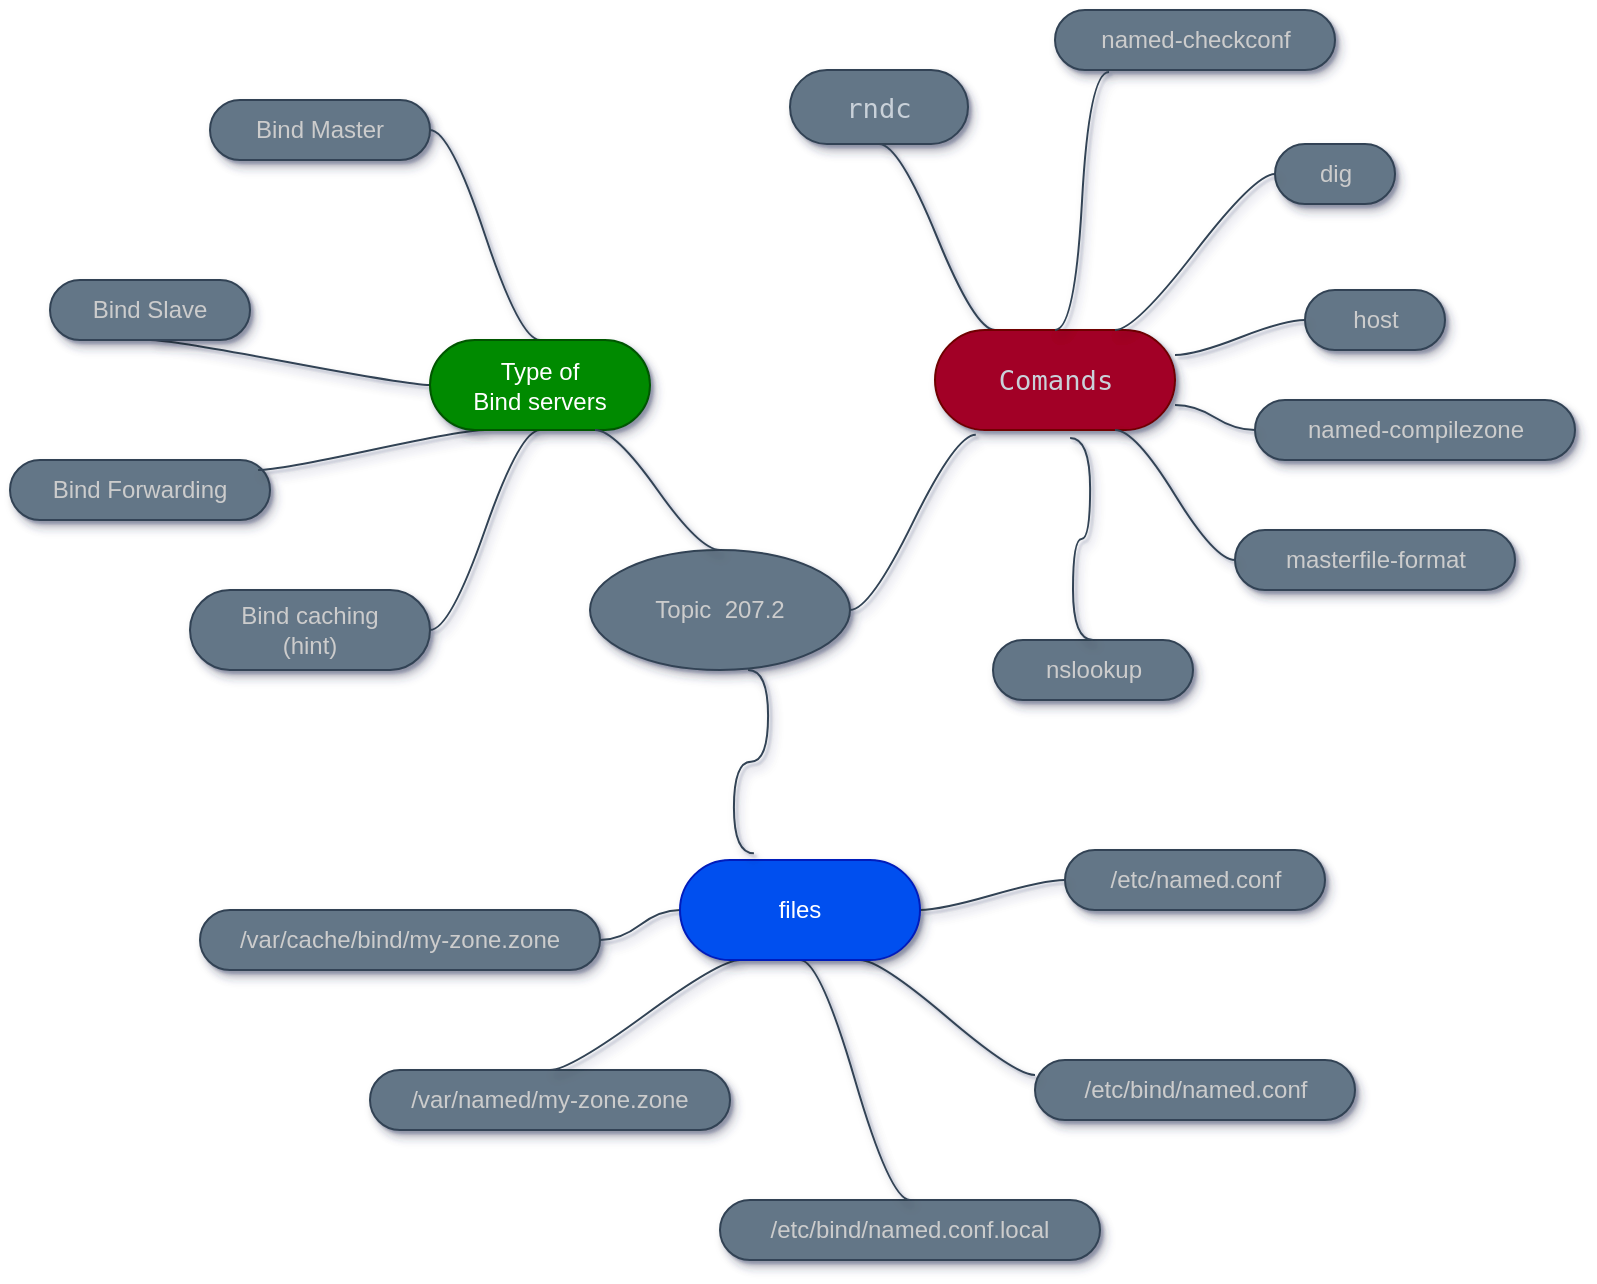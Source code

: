 <mxfile>
    <diagram id="bvMxqJy8REenpndCrTQX" name="Page-1">
        <mxGraphModel dx="1054" dy="1674" grid="1" gridSize="10" guides="1" tooltips="1" connect="1" arrows="1" fold="1" page="1" pageScale="1" pageWidth="850" pageHeight="1100" background="none" math="0" shadow="1">
            <root>
                <mxCell id="0"/>
                <mxCell id="1" parent="0"/>
                <mxCell id="8" value="Topic&amp;nbsp; 207.2" style="ellipse;whiteSpace=wrap;html=1;align=center;treeFolding=1;treeMoving=1;newEdgeStyle={&quot;edgeStyle&quot;:&quot;entityRelationEdgeStyle&quot;,&quot;startArrow&quot;:&quot;none&quot;,&quot;endArrow&quot;:&quot;none&quot;,&quot;segment&quot;:10,&quot;curved&quot;:1};fillColor=#647687;fontColor=#CCCCCC;strokeColor=#314354;shadow=1;sketch=0;" parent="1" vertex="1">
                    <mxGeometry x="320" y="-515" width="130" height="60" as="geometry"/>
                </mxCell>
                <mxCell id="74" value="Bind caching&lt;br&gt;(hint)" style="whiteSpace=wrap;html=1;rounded=1;arcSize=50;align=center;verticalAlign=middle;strokeWidth=1;autosize=1;spacing=4;treeFolding=1;treeMoving=1;newEdgeStyle={&quot;edgeStyle&quot;:&quot;entityRelationEdgeStyle&quot;,&quot;startArrow&quot;:&quot;none&quot;,&quot;endArrow&quot;:&quot;none&quot;,&quot;segment&quot;:10,&quot;curved&quot;:1};fillColor=#647687;fontColor=#CCCCCC;strokeColor=#314354;shadow=1;sketch=0;" parent="1" vertex="1">
                    <mxGeometry x="120" y="-495" width="120" height="40" as="geometry"/>
                </mxCell>
                <mxCell id="75" value="" style="edgeStyle=entityRelationEdgeStyle;startArrow=none;endArrow=none;segment=10;curved=1;exitX=0.5;exitY=1;exitDx=0;exitDy=0;fillColor=#647687;strokeColor=#314354;shadow=1;fontColor=#CCCCCC;sketch=0;entryX=1;entryY=0.5;entryDx=0;entryDy=0;" parent="1" source="109" target="74" edge="1">
                    <mxGeometry relative="1" as="geometry">
                        <mxPoint x="329.02" y="-415" as="sourcePoint"/>
                    </mxGeometry>
                </mxCell>
                <mxCell id="78" value="&lt;pre style=&quot;box-sizing: border-box ; font-family: , , &amp;quot;sf mono&amp;quot; , &amp;quot;menlo&amp;quot; , &amp;quot;consolas&amp;quot; , &amp;quot;liberation mono&amp;quot; , monospace ; font-size: 13.6px ; margin-top: 0px ; margin-bottom: 0px ; overflow-wrap: normal ; padding: 16px ; overflow: auto ; line-height: 1.45 ; border-radius: 6px ; word-break: normal ; color: rgb(201 , 209 , 217)&quot;&gt;rndc&lt;/pre&gt;" style="whiteSpace=wrap;html=1;rounded=1;arcSize=50;align=center;verticalAlign=middle;strokeWidth=1;autosize=1;spacing=4;treeFolding=1;treeMoving=1;newEdgeStyle={&quot;edgeStyle&quot;:&quot;entityRelationEdgeStyle&quot;,&quot;startArrow&quot;:&quot;none&quot;,&quot;endArrow&quot;:&quot;none&quot;,&quot;segment&quot;:10,&quot;curved&quot;:1};fillColor=#647687;fontColor=#CCCCCC;strokeColor=#314354;shadow=1;sketch=0;" parent="1" vertex="1">
                    <mxGeometry x="420" y="-755" width="89" height="37" as="geometry"/>
                </mxCell>
                <mxCell id="79" value="" style="edgeStyle=entityRelationEdgeStyle;startArrow=none;endArrow=none;segment=10;curved=1;exitX=0.25;exitY=0;exitDx=0;exitDy=0;fillColor=#647687;strokeColor=#314354;fontColor=#CCCCCC;shadow=1;sketch=0;entryX=0.5;entryY=1;entryDx=0;entryDy=0;" parent="1" source="83" target="78" edge="1">
                    <mxGeometry relative="1" as="geometry">
                        <mxPoint x="522.5" y="-480" as="sourcePoint"/>
                    </mxGeometry>
                </mxCell>
                <mxCell id="82" value="" style="edgeStyle=entityRelationEdgeStyle;startArrow=none;endArrow=none;segment=10;curved=1;fillColor=#647687;strokeColor=#314354;shadow=1;fontColor=#CCCCCC;sketch=0;entryX=0.5;entryY=1;entryDx=0;entryDy=0;" parent="1" source="109" target="106" edge="1">
                    <mxGeometry relative="1" as="geometry">
                        <mxPoint x="490" y="-435" as="sourcePoint"/>
                        <mxPoint x="180" y="-570" as="targetPoint"/>
                    </mxGeometry>
                </mxCell>
                <mxCell id="83" value="&lt;pre style=&quot;box-sizing: border-box ; font-family: , , &amp;quot;sf mono&amp;quot; , &amp;quot;menlo&amp;quot; , &amp;quot;consolas&amp;quot; , &amp;quot;liberation mono&amp;quot; , monospace ; font-size: 13.6px ; margin-top: 0px ; margin-bottom: 0px ; overflow-wrap: normal ; padding: 16px ; overflow: auto ; line-height: 1.45 ; border-radius: 6px ; word-break: normal ; color: rgb(201 , 209 , 217)&quot;&gt;Comands&lt;/pre&gt;" style="whiteSpace=wrap;html=1;rounded=1;arcSize=50;align=center;verticalAlign=middle;strokeWidth=1;autosize=1;spacing=4;treeFolding=1;treeMoving=1;newEdgeStyle={&quot;edgeStyle&quot;:&quot;entityRelationEdgeStyle&quot;,&quot;startArrow&quot;:&quot;none&quot;,&quot;endArrow&quot;:&quot;none&quot;,&quot;segment&quot;:10,&quot;curved&quot;:1};fillColor=#a20025;fontColor=#ffffff;strokeColor=#6F0000;shadow=1;sketch=0;" parent="1" vertex="1">
                    <mxGeometry x="492.5" y="-625" width="120" height="50" as="geometry"/>
                </mxCell>
                <mxCell id="84" value="" style="edgeStyle=entityRelationEdgeStyle;startArrow=none;endArrow=none;segment=10;curved=1;fillColor=#647687;strokeColor=#314354;shadow=1;fontColor=#CCCCCC;sketch=0;entryX=0.17;entryY=1.047;entryDx=0;entryDy=0;entryPerimeter=0;" parent="1" source="8" target="83" edge="1">
                    <mxGeometry relative="1" as="geometry">
                        <mxPoint x="400.962" y="-456.213" as="sourcePoint"/>
                    </mxGeometry>
                </mxCell>
                <mxCell id="85" value="/var/named/my-zone.zone" style="whiteSpace=wrap;html=1;rounded=1;arcSize=50;align=center;verticalAlign=middle;strokeWidth=1;autosize=1;spacing=4;treeFolding=1;treeMoving=1;newEdgeStyle={&quot;edgeStyle&quot;:&quot;entityRelationEdgeStyle&quot;,&quot;startArrow&quot;:&quot;none&quot;,&quot;endArrow&quot;:&quot;none&quot;,&quot;segment&quot;:10,&quot;curved&quot;:1};fillColor=#647687;fontColor=#CCCCCC;strokeColor=#314354;shadow=1;sketch=0;" parent="1" vertex="1">
                    <mxGeometry x="210" y="-255" width="180" height="30" as="geometry"/>
                </mxCell>
                <mxCell id="86" value="" style="edgeStyle=entityRelationEdgeStyle;startArrow=none;endArrow=none;segment=10;curved=1;exitX=0.25;exitY=1;exitDx=0;exitDy=0;fillColor=#647687;strokeColor=#314354;shadow=1;fontColor=#CCCCCC;sketch=0;entryX=0.5;entryY=0;entryDx=0;entryDy=0;" parent="1" source="119" target="85" edge="1">
                    <mxGeometry relative="1" as="geometry">
                        <mxPoint x="400.962" y="-456.213" as="sourcePoint"/>
                    </mxGeometry>
                </mxCell>
                <mxCell id="88" value="dig" style="whiteSpace=wrap;html=1;rounded=1;arcSize=50;align=center;verticalAlign=middle;strokeWidth=1;autosize=1;spacing=4;treeFolding=1;treeMoving=1;newEdgeStyle={&quot;edgeStyle&quot;:&quot;entityRelationEdgeStyle&quot;,&quot;startArrow&quot;:&quot;none&quot;,&quot;endArrow&quot;:&quot;none&quot;,&quot;segment&quot;:10,&quot;curved&quot;:1};fillColor=#647687;fontColor=#CCCCCC;strokeColor=#314354;shadow=1;sketch=0;" parent="1" vertex="1">
                    <mxGeometry x="662.5" y="-718" width="60" height="30" as="geometry"/>
                </mxCell>
                <mxCell id="89" value="" style="edgeStyle=entityRelationEdgeStyle;startArrow=none;endArrow=none;segment=10;curved=1;exitX=0.75;exitY=0;exitDx=0;exitDy=0;fillColor=#647687;strokeColor=#314354;shadow=1;fontColor=#CCCCCC;sketch=0;" parent="1" source="83" target="88" edge="1">
                    <mxGeometry relative="1" as="geometry">
                        <mxPoint x="412.502" y="-346.213" as="sourcePoint"/>
                    </mxGeometry>
                </mxCell>
                <mxCell id="93" value="named-checkconf" style="whiteSpace=wrap;html=1;rounded=1;arcSize=50;align=center;verticalAlign=middle;strokeWidth=1;autosize=1;spacing=4;treeFolding=1;treeMoving=1;newEdgeStyle={&quot;edgeStyle&quot;:&quot;entityRelationEdgeStyle&quot;,&quot;startArrow&quot;:&quot;none&quot;,&quot;endArrow&quot;:&quot;none&quot;,&quot;segment&quot;:10,&quot;curved&quot;:1};fillColor=#647687;fontColor=#CCCCCC;strokeColor=#314354;shadow=1;sketch=0;" parent="1" vertex="1">
                    <mxGeometry x="552.5" y="-785" width="140" height="30" as="geometry"/>
                </mxCell>
                <mxCell id="94" value="" style="edgeStyle=entityRelationEdgeStyle;startArrow=none;endArrow=none;segment=10;curved=1;exitX=0.5;exitY=0;exitDx=0;exitDy=0;fillColor=#647687;strokeColor=#314354;shadow=1;fontColor=#CCCCCC;sketch=0;entryX=0.193;entryY=1.033;entryDx=0;entryDy=0;entryPerimeter=0;" parent="1" source="83" target="93" edge="1">
                    <mxGeometry relative="1" as="geometry">
                        <mxPoint x="433.462" y="-461.213" as="sourcePoint"/>
                    </mxGeometry>
                </mxCell>
                <mxCell id="96" value="host" style="whiteSpace=wrap;html=1;rounded=1;arcSize=50;align=center;verticalAlign=middle;strokeWidth=1;autosize=1;spacing=4;treeFolding=1;treeMoving=1;newEdgeStyle={&quot;edgeStyle&quot;:&quot;entityRelationEdgeStyle&quot;,&quot;startArrow&quot;:&quot;none&quot;,&quot;endArrow&quot;:&quot;none&quot;,&quot;segment&quot;:10,&quot;curved&quot;:1};fillColor=#647687;fontColor=#CCCCCC;strokeColor=#314354;shadow=1;sketch=0;" parent="1" vertex="1">
                    <mxGeometry x="677.5" y="-645" width="70" height="30" as="geometry"/>
                </mxCell>
                <mxCell id="97" value="" style="edgeStyle=entityRelationEdgeStyle;startArrow=none;endArrow=none;segment=10;curved=1;exitX=1;exitY=0.25;exitDx=0;exitDy=0;fillColor=#647687;strokeColor=#314354;shadow=1;fontColor=#CCCCCC;sketch=0;entryX=0;entryY=0.5;entryDx=0;entryDy=0;" parent="1" source="83" target="96" edge="1">
                    <mxGeometry relative="1" as="geometry">
                        <mxPoint x="423.462" y="-471.213" as="sourcePoint"/>
                    </mxGeometry>
                </mxCell>
                <mxCell id="99" value="/var/cache/bind/my-zone.zone" style="whiteSpace=wrap;html=1;rounded=1;arcSize=50;align=center;verticalAlign=middle;strokeWidth=1;autosize=1;spacing=4;treeFolding=1;treeMoving=1;newEdgeStyle={&quot;edgeStyle&quot;:&quot;entityRelationEdgeStyle&quot;,&quot;startArrow&quot;:&quot;none&quot;,&quot;endArrow&quot;:&quot;none&quot;,&quot;segment&quot;:10,&quot;curved&quot;:1};fillColor=#647687;fontColor=#CCCCCC;strokeColor=#314354;shadow=1;sketch=0;" parent="1" vertex="1">
                    <mxGeometry x="125" y="-335" width="200" height="30" as="geometry"/>
                </mxCell>
                <mxCell id="100" value="" style="edgeStyle=entityRelationEdgeStyle;startArrow=none;endArrow=none;segment=10;curved=1;fillColor=#647687;strokeColor=#314354;shadow=1;fontColor=#CCCCCC;sketch=0;entryX=1;entryY=0.5;entryDx=0;entryDy=0;" parent="1" source="119" target="99" edge="1">
                    <mxGeometry relative="1" as="geometry">
                        <mxPoint x="320" y="-465" as="sourcePoint"/>
                    </mxGeometry>
                </mxCell>
                <mxCell id="102" value="Bind Forwarding" style="whiteSpace=wrap;html=1;rounded=1;arcSize=50;align=center;verticalAlign=middle;strokeWidth=1;autosize=1;spacing=4;treeFolding=1;treeMoving=1;newEdgeStyle={&quot;edgeStyle&quot;:&quot;entityRelationEdgeStyle&quot;,&quot;startArrow&quot;:&quot;none&quot;,&quot;endArrow&quot;:&quot;none&quot;,&quot;segment&quot;:10,&quot;curved&quot;:1};fillColor=#647687;fontColor=#CCCCCC;strokeColor=#314354;shadow=1;sketch=0;" parent="1" vertex="1">
                    <mxGeometry x="30" y="-560" width="130" height="30" as="geometry"/>
                </mxCell>
                <mxCell id="103" value="" style="edgeStyle=entityRelationEdgeStyle;startArrow=none;endArrow=none;segment=10;curved=1;exitX=0.25;exitY=1;exitDx=0;exitDy=0;fillColor=#647687;strokeColor=#314354;shadow=1;fontColor=#CCCCCC;sketch=0;entryX=0.954;entryY=0.167;entryDx=0;entryDy=0;entryPerimeter=0;" parent="1" source="109" target="102" edge="1">
                    <mxGeometry relative="1" as="geometry">
                        <mxPoint x="330" y="-455" as="sourcePoint"/>
                    </mxGeometry>
                </mxCell>
                <mxCell id="104" value="Bind Master" style="whiteSpace=wrap;html=1;rounded=1;arcSize=50;align=center;verticalAlign=middle;strokeWidth=1;autosize=1;spacing=4;treeFolding=1;treeMoving=1;newEdgeStyle={&quot;edgeStyle&quot;:&quot;entityRelationEdgeStyle&quot;,&quot;startArrow&quot;:&quot;none&quot;,&quot;endArrow&quot;:&quot;none&quot;,&quot;segment&quot;:10,&quot;curved&quot;:1};fillColor=#647687;fontColor=#CCCCCC;strokeColor=#314354;shadow=1;sketch=0;" parent="1" vertex="1">
                    <mxGeometry x="130" y="-740" width="110" height="30" as="geometry"/>
                </mxCell>
                <mxCell id="105" value="" style="edgeStyle=entityRelationEdgeStyle;startArrow=none;endArrow=none;segment=10;curved=1;exitX=0.5;exitY=0;exitDx=0;exitDy=0;fillColor=#647687;strokeColor=#314354;shadow=1;fontColor=#CCCCCC;sketch=0;entryX=1;entryY=0.5;entryDx=0;entryDy=0;" parent="1" source="109" target="104" edge="1">
                    <mxGeometry relative="1" as="geometry">
                        <mxPoint x="340" y="-445" as="sourcePoint"/>
                    </mxGeometry>
                </mxCell>
                <mxCell id="106" value="Bind Slave" style="whiteSpace=wrap;html=1;rounded=1;arcSize=50;align=center;verticalAlign=middle;strokeWidth=1;autosize=1;spacing=4;treeFolding=1;treeMoving=1;newEdgeStyle={&quot;edgeStyle&quot;:&quot;entityRelationEdgeStyle&quot;,&quot;startArrow&quot;:&quot;none&quot;,&quot;endArrow&quot;:&quot;none&quot;,&quot;segment&quot;:10,&quot;curved&quot;:1};fillColor=#647687;fontColor=#CCCCCC;strokeColor=#314354;shadow=1;sketch=0;" parent="1" vertex="1">
                    <mxGeometry x="50" y="-650" width="100" height="30" as="geometry"/>
                </mxCell>
                <mxCell id="109" value="Type of&lt;br&gt;Bind servers" style="whiteSpace=wrap;html=1;rounded=1;arcSize=50;align=center;verticalAlign=middle;strokeWidth=1;autosize=1;spacing=4;treeFolding=1;treeMoving=1;newEdgeStyle={&quot;edgeStyle&quot;:&quot;entityRelationEdgeStyle&quot;,&quot;startArrow&quot;:&quot;none&quot;,&quot;endArrow&quot;:&quot;none&quot;,&quot;segment&quot;:10,&quot;curved&quot;:1};fillColor=#008a00;fontColor=#ffffff;strokeColor=#005700;shadow=1;sketch=0;" parent="1" vertex="1">
                    <mxGeometry x="240" y="-620" width="110" height="45" as="geometry"/>
                </mxCell>
                <mxCell id="112" value="" style="edgeStyle=entityRelationEdgeStyle;startArrow=none;endArrow=none;segment=10;curved=1;exitX=0.75;exitY=1;exitDx=0;exitDy=0;fillColor=#647687;strokeColor=#314354;shadow=1;fontColor=#CCCCCC;sketch=0;entryX=0.5;entryY=0;entryDx=0;entryDy=0;" parent="1" source="109" target="8" edge="1">
                    <mxGeometry relative="1" as="geometry">
                        <mxPoint x="395" y="-445" as="sourcePoint"/>
                        <mxPoint x="290" y="-325" as="targetPoint"/>
                    </mxGeometry>
                </mxCell>
                <mxCell id="113" value="/etc/bind/named.conf" style="whiteSpace=wrap;html=1;rounded=1;arcSize=50;align=center;verticalAlign=middle;strokeWidth=1;autosize=1;spacing=4;treeFolding=1;treeMoving=1;newEdgeStyle={&quot;edgeStyle&quot;:&quot;entityRelationEdgeStyle&quot;,&quot;startArrow&quot;:&quot;none&quot;,&quot;endArrow&quot;:&quot;none&quot;,&quot;segment&quot;:10,&quot;curved&quot;:1};fillColor=#647687;fontColor=#CCCCCC;strokeColor=#314354;shadow=1;sketch=0;" parent="1" vertex="1">
                    <mxGeometry x="542.5" y="-260" width="160" height="30" as="geometry"/>
                </mxCell>
                <mxCell id="114" value="" style="edgeStyle=entityRelationEdgeStyle;startArrow=none;endArrow=none;segment=10;curved=1;exitX=0.75;exitY=1;exitDx=0;exitDy=0;fillColor=#647687;strokeColor=#314354;shadow=1;fontColor=#CCCCCC;sketch=0;entryX=0;entryY=0.25;entryDx=0;entryDy=0;" parent="1" source="119" target="113" edge="1">
                    <mxGeometry relative="1" as="geometry">
                        <mxPoint x="395" y="-445" as="sourcePoint"/>
                    </mxGeometry>
                </mxCell>
                <mxCell id="115" value="/etc/bind/named.conf.local" style="whiteSpace=wrap;html=1;rounded=1;arcSize=50;align=center;verticalAlign=middle;strokeWidth=1;autosize=1;spacing=4;treeFolding=1;treeMoving=1;newEdgeStyle={&quot;edgeStyle&quot;:&quot;entityRelationEdgeStyle&quot;,&quot;startArrow&quot;:&quot;none&quot;,&quot;endArrow&quot;:&quot;none&quot;,&quot;segment&quot;:10,&quot;curved&quot;:1};fillColor=#647687;fontColor=#CCCCCC;strokeColor=#314354;shadow=1;sketch=0;" parent="1" vertex="1">
                    <mxGeometry x="385" y="-190" width="190" height="30" as="geometry"/>
                </mxCell>
                <mxCell id="116" value="" style="edgeStyle=entityRelationEdgeStyle;startArrow=none;endArrow=none;segment=10;curved=1;exitX=0.5;exitY=1;exitDx=0;exitDy=0;fillColor=#647687;strokeColor=#314354;shadow=1;fontColor=#CCCCCC;sketch=0;entryX=0.5;entryY=0;entryDx=0;entryDy=0;" parent="1" source="119" target="115" edge="1">
                    <mxGeometry relative="1" as="geometry">
                        <mxPoint x="405" y="-435" as="sourcePoint"/>
                    </mxGeometry>
                </mxCell>
                <mxCell id="117" value="/etc/named.conf" style="whiteSpace=wrap;html=1;rounded=1;arcSize=50;align=center;verticalAlign=middle;strokeWidth=1;autosize=1;spacing=4;treeFolding=1;treeMoving=1;newEdgeStyle={&quot;edgeStyle&quot;:&quot;entityRelationEdgeStyle&quot;,&quot;startArrow&quot;:&quot;none&quot;,&quot;endArrow&quot;:&quot;none&quot;,&quot;segment&quot;:10,&quot;curved&quot;:1};fillColor=#647687;fontColor=#CCCCCC;strokeColor=#314354;shadow=1;sketch=0;" parent="1" vertex="1">
                    <mxGeometry x="557.5" y="-365" width="130" height="30" as="geometry"/>
                </mxCell>
                <mxCell id="118" value="" style="edgeStyle=entityRelationEdgeStyle;startArrow=none;endArrow=none;segment=10;curved=1;fillColor=#647687;strokeColor=#314354;shadow=1;fontColor=#CCCCCC;sketch=0;" parent="1" source="119" target="117" edge="1">
                    <mxGeometry relative="1" as="geometry">
                        <mxPoint x="415" y="-425" as="sourcePoint"/>
                    </mxGeometry>
                </mxCell>
                <mxCell id="119" value="files" style="whiteSpace=wrap;html=1;rounded=1;arcSize=50;align=center;verticalAlign=middle;strokeWidth=1;autosize=1;spacing=4;treeFolding=1;treeMoving=1;newEdgeStyle={&quot;edgeStyle&quot;:&quot;entityRelationEdgeStyle&quot;,&quot;startArrow&quot;:&quot;none&quot;,&quot;endArrow&quot;:&quot;none&quot;,&quot;segment&quot;:10,&quot;curved&quot;:1};fillColor=#0050ef;fontColor=#ffffff;strokeColor=#001DBC;shadow=1;sketch=0;" parent="1" vertex="1">
                    <mxGeometry x="365" y="-360" width="120" height="50" as="geometry"/>
                </mxCell>
                <mxCell id="120" value="" style="edgeStyle=entityRelationEdgeStyle;startArrow=none;endArrow=none;segment=10;curved=1;exitX=0.608;exitY=1;exitDx=0;exitDy=0;fillColor=#647687;strokeColor=#314354;shadow=1;fontColor=#CCCCCC;sketch=0;entryX=0.308;entryY=-0.067;entryDx=0;entryDy=0;exitPerimeter=0;entryPerimeter=0;" parent="1" source="8" target="119" edge="1">
                    <mxGeometry relative="1" as="geometry">
                        <mxPoint x="635" y="-420" as="sourcePoint"/>
                    </mxGeometry>
                </mxCell>
                <mxCell id="121" value="named-compilezone" style="whiteSpace=wrap;html=1;rounded=1;arcSize=50;align=center;verticalAlign=middle;strokeWidth=1;autosize=1;spacing=4;treeFolding=1;treeMoving=1;newEdgeStyle={&quot;edgeStyle&quot;:&quot;entityRelationEdgeStyle&quot;,&quot;startArrow&quot;:&quot;none&quot;,&quot;endArrow&quot;:&quot;none&quot;,&quot;segment&quot;:10,&quot;curved&quot;:1};fillColor=#647687;fontColor=#CCCCCC;strokeColor=#314354;shadow=1;sketch=0;" vertex="1" parent="1">
                    <mxGeometry x="652.5" y="-590" width="160" height="30" as="geometry"/>
                </mxCell>
                <mxCell id="122" value="" style="edgeStyle=entityRelationEdgeStyle;startArrow=none;endArrow=none;segment=10;curved=1;exitX=1;exitY=0.75;exitDx=0;exitDy=0;fillColor=#647687;strokeColor=#314354;shadow=1;fontColor=#CCCCCC;sketch=0;entryX=0;entryY=0.5;entryDx=0;entryDy=0;" edge="1" parent="1" target="121" source="83">
                    <mxGeometry relative="1" as="geometry">
                        <mxPoint x="592.5" y="-565" as="sourcePoint"/>
                    </mxGeometry>
                </mxCell>
                <mxCell id="123" value="masterfile-format" style="whiteSpace=wrap;html=1;rounded=1;arcSize=50;align=center;verticalAlign=middle;strokeWidth=1;autosize=1;spacing=4;treeFolding=1;treeMoving=1;newEdgeStyle={&quot;edgeStyle&quot;:&quot;entityRelationEdgeStyle&quot;,&quot;startArrow&quot;:&quot;none&quot;,&quot;endArrow&quot;:&quot;none&quot;,&quot;segment&quot;:10,&quot;curved&quot;:1};fillColor=#647687;fontColor=#CCCCCC;strokeColor=#314354;shadow=1;sketch=0;" vertex="1" parent="1">
                    <mxGeometry x="642.5" y="-525" width="140" height="30" as="geometry"/>
                </mxCell>
                <mxCell id="124" value="" style="edgeStyle=entityRelationEdgeStyle;startArrow=none;endArrow=none;segment=10;curved=1;exitX=0.75;exitY=1;exitDx=0;exitDy=0;fillColor=#647687;strokeColor=#314354;shadow=1;fontColor=#CCCCCC;sketch=0;entryX=0;entryY=0.5;entryDx=0;entryDy=0;" edge="1" parent="1" target="123" source="83">
                    <mxGeometry relative="1" as="geometry">
                        <mxPoint x="602.5" y="-480" as="sourcePoint"/>
                    </mxGeometry>
                </mxCell>
                <mxCell id="125" value="nslookup" style="whiteSpace=wrap;html=1;rounded=1;arcSize=50;align=center;verticalAlign=middle;strokeWidth=1;autosize=1;spacing=4;treeFolding=1;treeMoving=1;newEdgeStyle={&quot;edgeStyle&quot;:&quot;entityRelationEdgeStyle&quot;,&quot;startArrow&quot;:&quot;none&quot;,&quot;endArrow&quot;:&quot;none&quot;,&quot;segment&quot;:10,&quot;curved&quot;:1};fillColor=#647687;fontColor=#CCCCCC;strokeColor=#314354;shadow=1;sketch=0;" vertex="1" parent="1">
                    <mxGeometry x="521.5" y="-470" width="100" height="30" as="geometry"/>
                </mxCell>
                <mxCell id="126" value="" style="edgeStyle=entityRelationEdgeStyle;startArrow=none;endArrow=none;segment=10;curved=1;exitX=0.563;exitY=1.08;exitDx=0;exitDy=0;fillColor=#647687;strokeColor=#314354;shadow=1;fontColor=#CCCCCC;sketch=0;entryX=0.5;entryY=0;entryDx=0;entryDy=0;exitPerimeter=0;" edge="1" parent="1" target="125" source="83">
                    <mxGeometry relative="1" as="geometry">
                        <mxPoint x="612.5" y="-470" as="sourcePoint"/>
                    </mxGeometry>
                </mxCell>
            </root>
        </mxGraphModel>
    </diagram>
</mxfile>